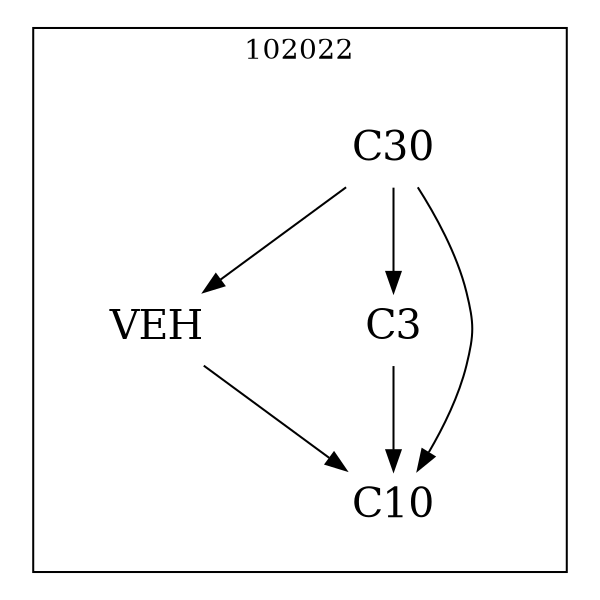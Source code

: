 strict digraph DAGS {
	size = "4,4!" ; ratio ="fill"; subgraph cluster_0{
			labeldoc = "t";
			label = "102022";node	[label= VEH, shape = plaintext, fontsize=20] VEH;node	[label= C3, shape = plaintext, fontsize=20] C3;node	[label= C10, shape = plaintext, fontsize=20] C10;node	[label= C30, shape = plaintext, fontsize=20] C30;
VEH->C10;
C3->C10;
C30->VEH;
C30->C3;
C30->C10;
	}}